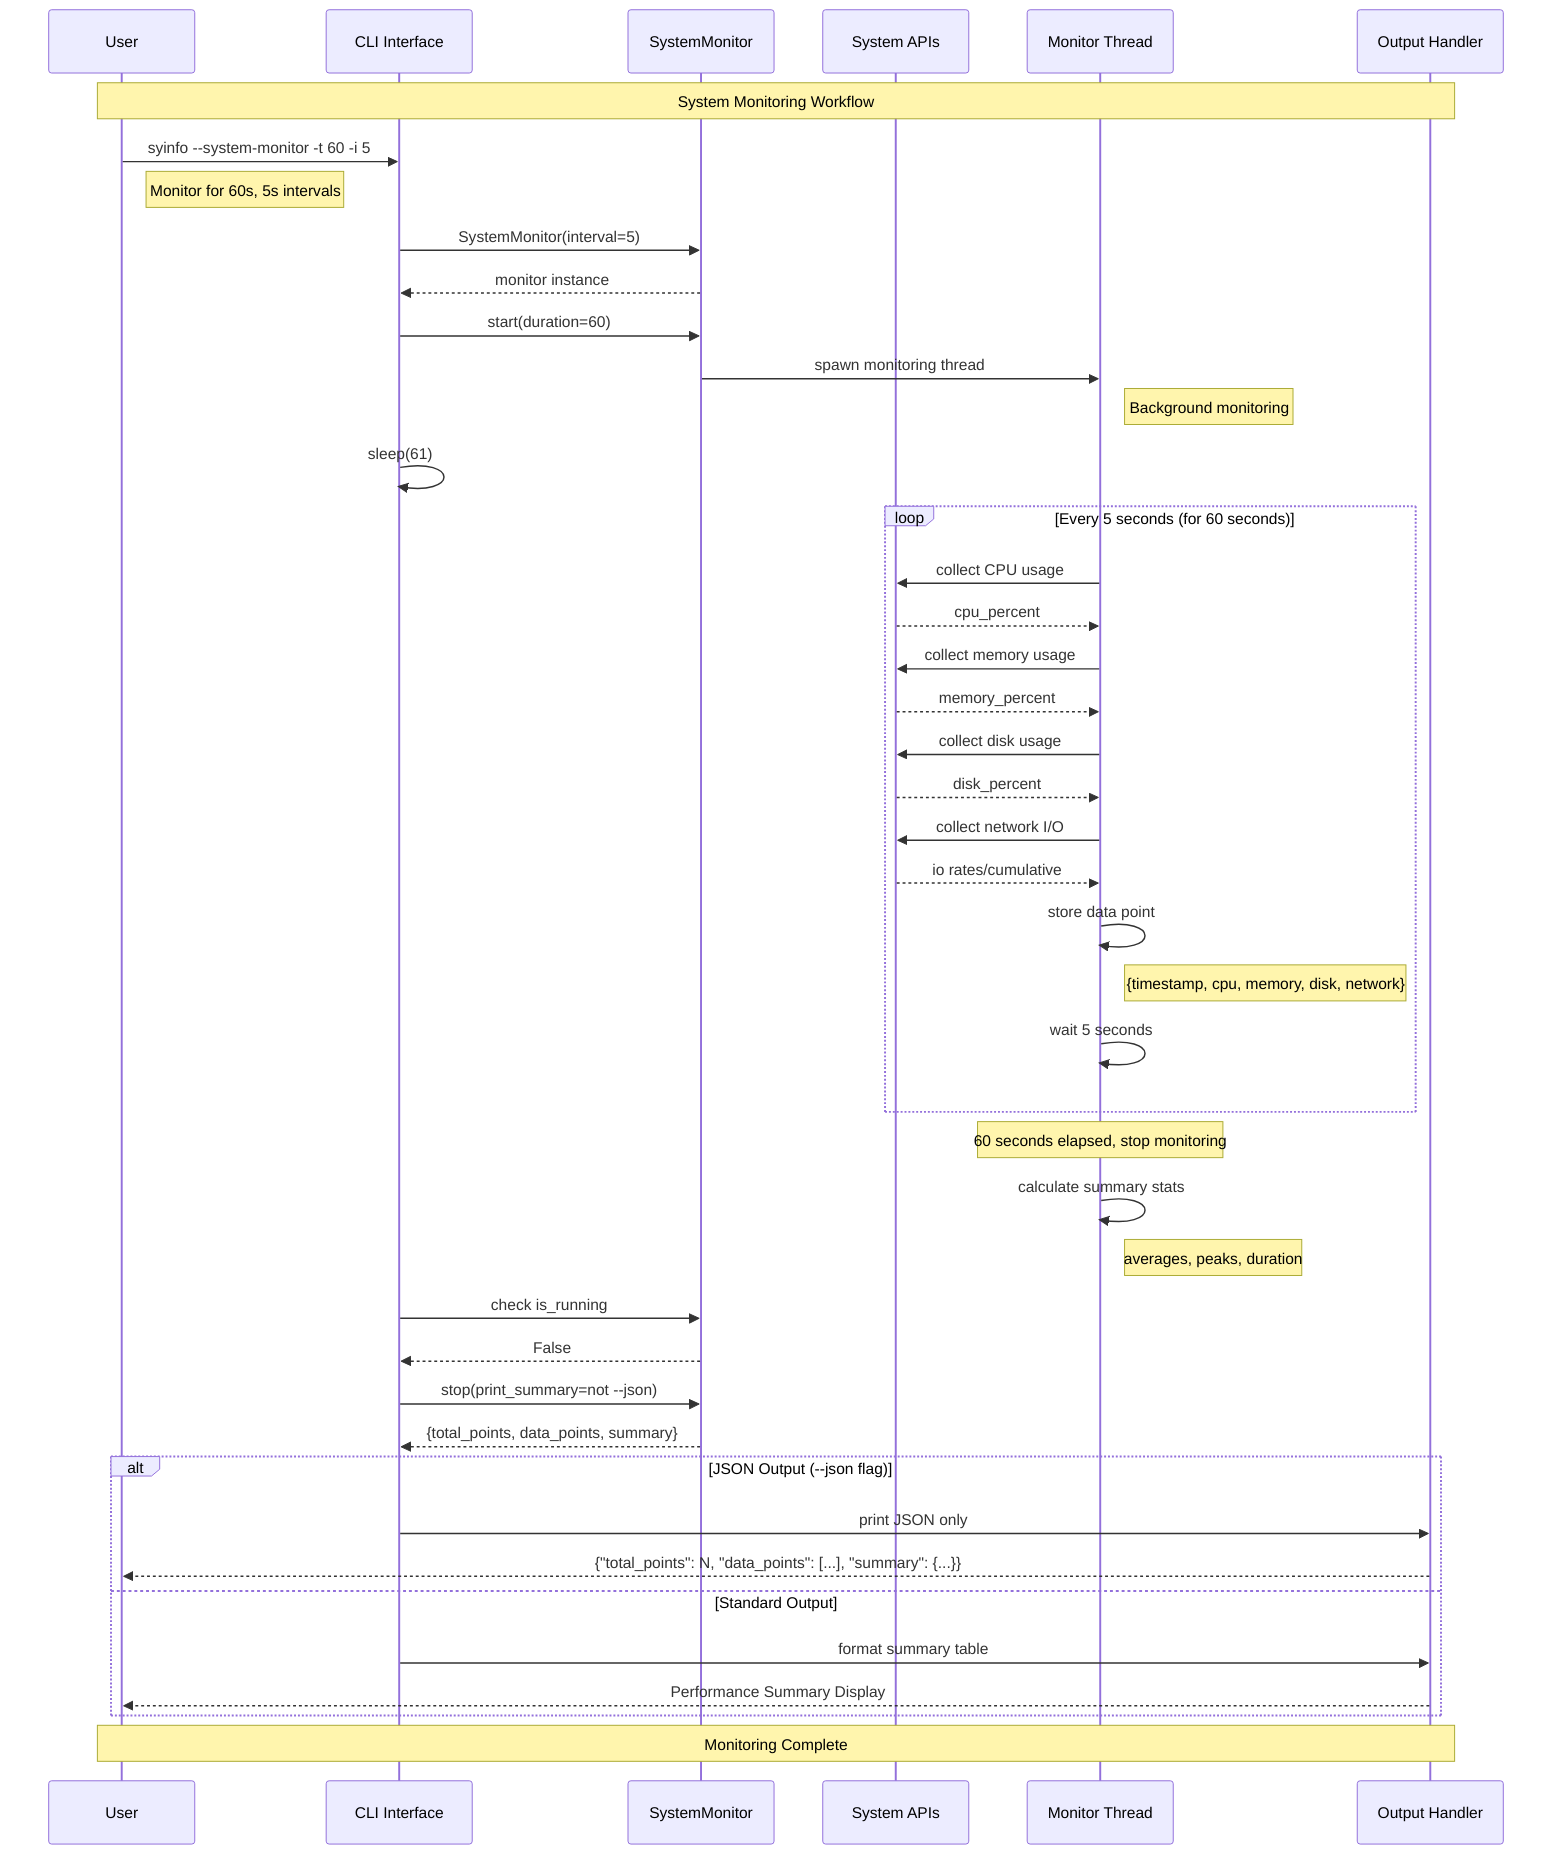sequenceDiagram
    %% SyInfo Monitoring Workflow (Updated)

    participant User
    participant CLI as CLI Interface
    participant Monitor as SystemMonitor
    participant System as System APIs
    participant Thread as Monitor Thread
    participant Output as Output Handler

    Note over User,Output: System Monitoring Workflow

    User->>CLI: syinfo --system-monitor -t 60 -i 5
    Note right of User: Monitor for 60s, 5s intervals

    CLI->>Monitor: SystemMonitor(interval=5)
    Monitor-->>CLI: monitor instance

    CLI->>Monitor: start(duration=60)
    Monitor->>Thread: spawn monitoring thread
    Note right of Thread: Background monitoring

    CLI->>CLI: sleep(61) # Wait for completion

    loop Every 5 seconds (for 60 seconds)
        Thread->>System: collect CPU usage
        System-->>Thread: cpu_percent

        Thread->>System: collect memory usage
        System-->>Thread: memory_percent

        Thread->>System: collect disk usage
        System-->>Thread: disk_percent

        Thread->>System: collect network I/O
        System-->>Thread: io rates/cumulative

        Thread->>Thread: store data point
        Note right of Thread: {timestamp, cpu, memory, disk, network}

        Thread->>Thread: wait 5 seconds
    end

    Note over Thread: 60 seconds elapsed, stop monitoring
    Thread->>Thread: calculate summary stats
    Note right of Thread: averages, peaks, duration

    CLI->>Monitor: check is_running
    Monitor-->>CLI: False

    CLI->>Monitor: stop(print_summary=not --json)
    Monitor-->>CLI: {total_points, data_points, summary}

    alt JSON Output (--json flag)
        CLI->>Output: print JSON only
        Output-->>User: {"total_points": N, "data_points": [...], "summary": {...}}
    else Standard Output
        CLI->>Output: format summary table
        Output-->>User: Performance Summary Display
    end

    Note over User,Output: Monitoring Complete